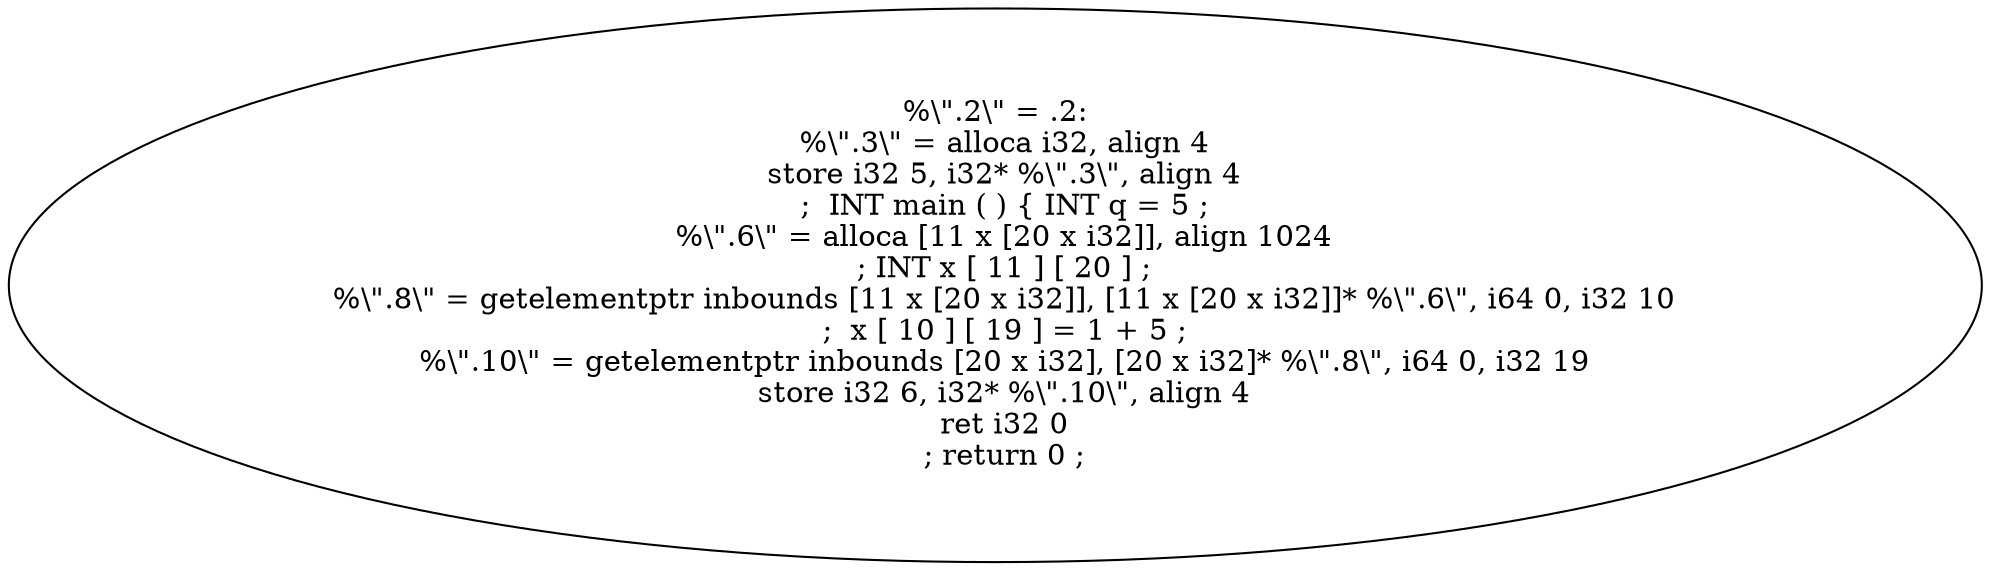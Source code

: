 digraph AST {
  "135765457245840" [label="%\\\".2\\\" = .2:
  %\\\".3\\\" = alloca i32, align 4
  store i32 5, i32* %\\\".3\\\", align 4
  ;  INT main ( ) { INT q = 5 ;
  %\\\".6\\\" = alloca [11 x [20 x i32]], align 1024
  ; INT x [ 11 ] [ 20 ] ;
  %\\\".8\\\" = getelementptr inbounds [11 x [20 x i32]], [11 x [20 x i32]]* %\\\".6\\\", i64 0, i32 10
  ;  x [ 10 ] [ 19 ] = 1 + 5 ;
  %\\\".10\\\" = getelementptr inbounds [20 x i32], [20 x i32]* %\\\".8\\\", i64 0, i32 19
  store i32 6, i32* %\\\".10\\\", align 4
  ret i32 0
  ; return 0 ;"];
}
